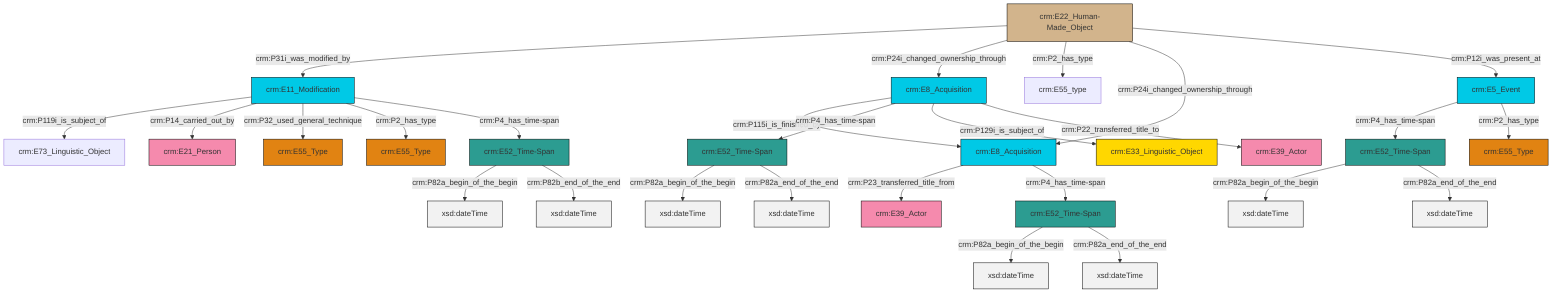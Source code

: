 graph TD
classDef Literal fill:#f2f2f2,stroke:#000000;
classDef CRM_Entity fill:#FFFFFF,stroke:#000000;
classDef Temporal_Entity fill:#00C9E6, stroke:#000000;
classDef Type fill:#E18312, stroke:#000000;
classDef Time-Span fill:#2C9C91, stroke:#000000;
classDef Appellation fill:#FFEB7F, stroke:#000000;
classDef Place fill:#008836, stroke:#000000;
classDef Persistent_Item fill:#B266B2, stroke:#000000;
classDef Conceptual_Object fill:#FFD700, stroke:#000000;
classDef Physical_Thing fill:#D2B48C, stroke:#000000;
classDef Actor fill:#f58aad, stroke:#000000;
classDef PC_Classes fill:#4ce600, stroke:#000000;
classDef Multi fill:#cccccc,stroke:#000000;

2["crm:E5_Event"]:::Temporal_Entity -->|crm:P4_has_time-span| 3["crm:E52_Time-Span"]:::Time-Span
6["crm:E52_Time-Span"]:::Time-Span -->|crm:P82a_begin_of_the_begin| 7[xsd:dateTime]:::Literal
6["crm:E52_Time-Span"]:::Time-Span -->|crm:P82a_end_of_the_end| 8[xsd:dateTime]:::Literal
11["crm:E22_Human-Made_Object"]:::Physical_Thing -->|crm:P31i_was_modified_by| 12["crm:E11_Modification"]:::Temporal_Entity
13["crm:E8_Acquisition"]:::Temporal_Entity -->|crm:P115i_is_finished_by| 14["crm:E8_Acquisition"]:::Temporal_Entity
12["crm:E11_Modification"]:::Temporal_Entity -->|crm:P119i_is_subject_of| 15["crm:E73_Linguistic_Object"]:::Default
12["crm:E11_Modification"]:::Temporal_Entity -->|crm:P14_carried_out_by| 16["crm:E21_Person"]:::Actor
9["crm:E52_Time-Span"]:::Time-Span -->|crm:P82a_begin_of_the_begin| 17[xsd:dateTime]:::Literal
13["crm:E8_Acquisition"]:::Temporal_Entity -->|crm:P4_has_time-span| 18["crm:E52_Time-Span"]:::Time-Span
13["crm:E8_Acquisition"]:::Temporal_Entity -->|crm:P129i_is_subject_of| 22["crm:E33_Linguistic_Object"]:::Conceptual_Object
13["crm:E8_Acquisition"]:::Temporal_Entity -->|crm:P22_transferred_title_to| 4["crm:E39_Actor"]:::Actor
3["crm:E52_Time-Span"]:::Time-Span -->|crm:P82a_begin_of_the_begin| 24[xsd:dateTime]:::Literal
3["crm:E52_Time-Span"]:::Time-Span -->|crm:P82a_end_of_the_end| 25[xsd:dateTime]:::Literal
11["crm:E22_Human-Made_Object"]:::Physical_Thing -->|crm:P24i_changed_ownership_through| 13["crm:E8_Acquisition"]:::Temporal_Entity
12["crm:E11_Modification"]:::Temporal_Entity -->|crm:P32_used_general_technique| 20["crm:E55_Type"]:::Type
18["crm:E52_Time-Span"]:::Time-Span -->|crm:P82a_begin_of_the_begin| 34[xsd:dateTime]:::Literal
18["crm:E52_Time-Span"]:::Time-Span -->|crm:P82a_end_of_the_end| 35[xsd:dateTime]:::Literal
11["crm:E22_Human-Made_Object"]:::Physical_Thing -->|crm:P2_has_type| 32["crm:E55_type"]:::Default
12["crm:E11_Modification"]:::Temporal_Entity -->|crm:P2_has_type| 0["crm:E55_Type"]:::Type
9["crm:E52_Time-Span"]:::Time-Span -->|crm:P82b_end_of_the_end| 38[xsd:dateTime]:::Literal
14["crm:E8_Acquisition"]:::Temporal_Entity -->|crm:P23_transferred_title_from| 28["crm:E39_Actor"]:::Actor
11["crm:E22_Human-Made_Object"]:::Physical_Thing -->|crm:P24i_changed_ownership_through| 14["crm:E8_Acquisition"]:::Temporal_Entity
12["crm:E11_Modification"]:::Temporal_Entity -->|crm:P4_has_time-span| 9["crm:E52_Time-Span"]:::Time-Span
11["crm:E22_Human-Made_Object"]:::Physical_Thing -->|crm:P12i_was_present_at| 2["crm:E5_Event"]:::Temporal_Entity
14["crm:E8_Acquisition"]:::Temporal_Entity -->|crm:P4_has_time-span| 6["crm:E52_Time-Span"]:::Time-Span
2["crm:E5_Event"]:::Temporal_Entity -->|crm:P2_has_type| 41["crm:E55_Type"]:::Type